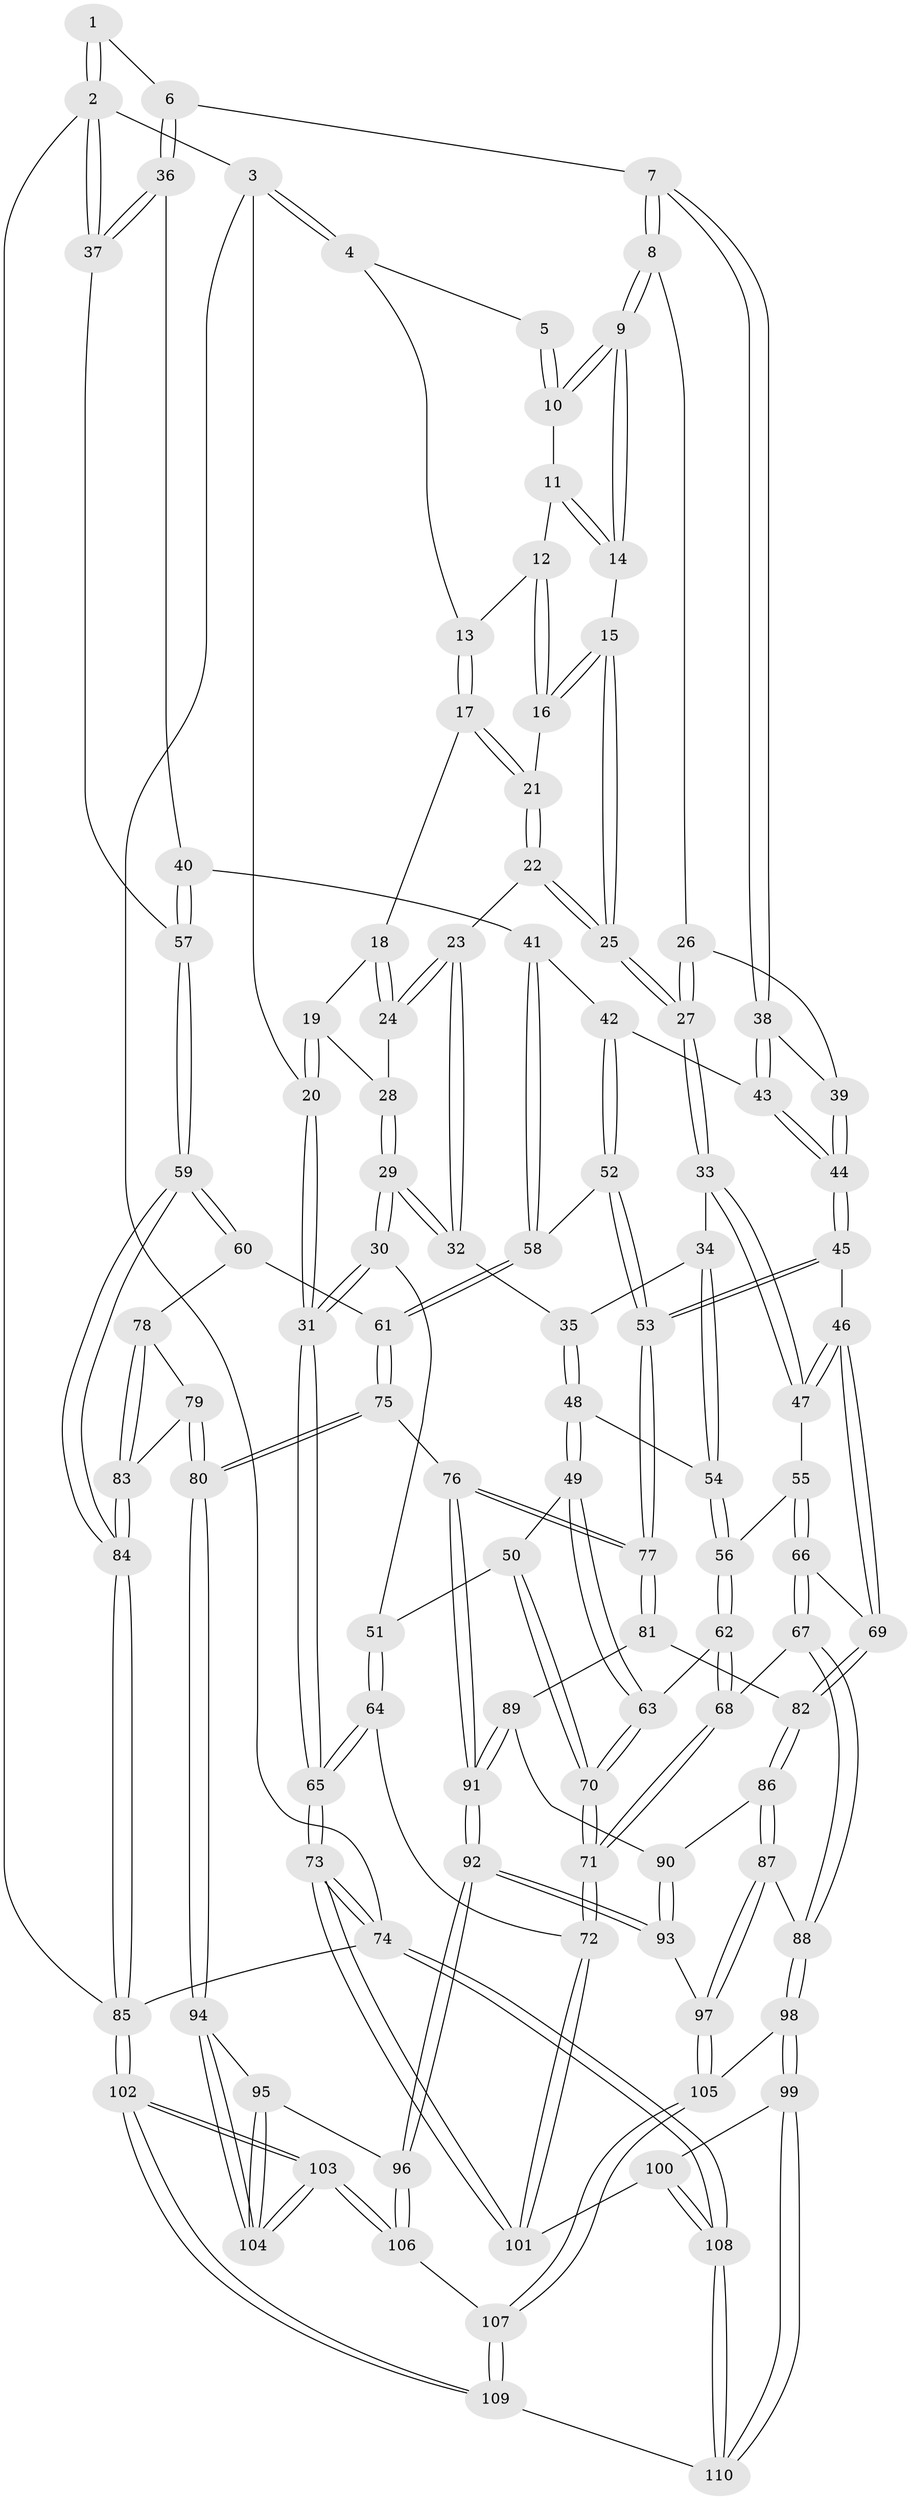 // coarse degree distribution, {4: 0.4603174603174603, 6: 0.031746031746031744, 5: 0.3333333333333333, 2: 0.031746031746031744, 3: 0.14285714285714285}
// Generated by graph-tools (version 1.1) at 2025/52/02/27/25 19:52:40]
// undirected, 110 vertices, 272 edges
graph export_dot {
graph [start="1"]
  node [color=gray90,style=filled];
  1 [pos="+0.6850954837390365+0"];
  2 [pos="+1+0"];
  3 [pos="+0+0"];
  4 [pos="+0.2105314668480669+0"];
  5 [pos="+0.6473472637883058+0"];
  6 [pos="+0.7888359654833395+0.17497641283683418"];
  7 [pos="+0.7560680686550728+0.19726429682775593"];
  8 [pos="+0.5643903345428635+0.13063479103285822"];
  9 [pos="+0.5632593167489125+0.12873973774682243"];
  10 [pos="+0.5576055116470473+0.04241367705235204"];
  11 [pos="+0.4021447131789429+0.042867690064122554"];
  12 [pos="+0.3342426375725437+0"];
  13 [pos="+0.27552088398870744+0"];
  14 [pos="+0.42382814536212443+0.1404730434567699"];
  15 [pos="+0.4172437274454022+0.14714605541390002"];
  16 [pos="+0.36094296724978825+0.11201283255756085"];
  17 [pos="+0.25801695497210403+0.11280692844560085"];
  18 [pos="+0.2518840750760704+0.11847147000295043"];
  19 [pos="+0.14166958748886405+0.15127410270844632"];
  20 [pos="+0+0"];
  21 [pos="+0.30035619577613576+0.14653776963073215"];
  22 [pos="+0.342220664639183+0.1949174111611885"];
  23 [pos="+0.23245973259924205+0.22439425588241846"];
  24 [pos="+0.23124564268141945+0.2175634270602584"];
  25 [pos="+0.37336983163699466+0.21941446752990962"];
  26 [pos="+0.5201234114071264+0.25792778309673936"];
  27 [pos="+0.3892773376439664+0.3045324836629075"];
  28 [pos="+0.14259483235611645+0.17668230919697597"];
  29 [pos="+0.10152136632101671+0.3334527226883965"];
  30 [pos="+0.04201025581606106+0.37629037644829577"];
  31 [pos="+0+0.35740282188273453"];
  32 [pos="+0.22413827433320616+0.3010209071419729"];
  33 [pos="+0.3832240420231991+0.31652043638808514"];
  34 [pos="+0.3643332025675999+0.32386038716552007"];
  35 [pos="+0.32571421510666815+0.328738223938083"];
  36 [pos="+0.9357932321461833+0.1787781472938649"];
  37 [pos="+1+0.016773384149819246"];
  38 [pos="+0.7435098176705071+0.23119712365190542"];
  39 [pos="+0.5553081386943125+0.28759793650625337"];
  40 [pos="+0.9024069616960448+0.39281784661961194"];
  41 [pos="+0.9017084452855652+0.39372779674404085"];
  42 [pos="+0.8143757698568447+0.3832838963475"];
  43 [pos="+0.7307495310426229+0.3252006653407942"];
  44 [pos="+0.6260996030377622+0.445186362448749"];
  45 [pos="+0.6250492853989132+0.4484403424328733"];
  46 [pos="+0.5574643976634289+0.4736632742030791"];
  47 [pos="+0.4630281132546043+0.4272954506306125"];
  48 [pos="+0.24823472383887096+0.4522278821625154"];
  49 [pos="+0.21981107578929163+0.47290942890756654"];
  50 [pos="+0.1380385488800149+0.4621675348479814"];
  51 [pos="+0.07326931314971824+0.4091043725713235"];
  52 [pos="+0.7828001535905997+0.4952199089182488"];
  53 [pos="+0.7079093860376356+0.5273989946327744"];
  54 [pos="+0.3330351476848067+0.46765497554780017"];
  55 [pos="+0.3736494185548961+0.5125275346717136"];
  56 [pos="+0.35096867668557025+0.5087135040211173"];
  57 [pos="+1+0.3912409537478648"];
  58 [pos="+0.907333117151925+0.4989141752897647"];
  59 [pos="+1+0.5702146078931194"];
  60 [pos="+0.9179606890285678+0.5087869598448043"];
  61 [pos="+0.9126914025214617+0.5062518877251724"];
  62 [pos="+0.2841962535898949+0.5496912334055716"];
  63 [pos="+0.2763607131900534+0.544097088090279"];
  64 [pos="+0.06835724014085724+0.6949778274031357"];
  65 [pos="+0+0.7076516025458977"];
  66 [pos="+0.41079954063168267+0.579792366176353"];
  67 [pos="+0.3566398174103983+0.6869538940886205"];
  68 [pos="+0.3010435099968969+0.6617025750137748"];
  69 [pos="+0.525151982690657+0.5504460902944283"];
  70 [pos="+0.1563821677484713+0.5960766990013564"];
  71 [pos="+0.14536272633297423+0.6919870249294104"];
  72 [pos="+0.13380722434832912+0.7022828254981643"];
  73 [pos="+0+1"];
  74 [pos="+0+1"];
  75 [pos="+0.8027694378150334+0.659076004240052"];
  76 [pos="+0.7417458946944481+0.6252980016357204"];
  77 [pos="+0.7233663766622869+0.5981393647689675"];
  78 [pos="+0.9197837989336052+0.5564363673366175"];
  79 [pos="+0.8837279209295202+0.7140988742821347"];
  80 [pos="+0.8454931163706265+0.7170250196125446"];
  81 [pos="+0.6026711654206001+0.6437791843111509"];
  82 [pos="+0.5255418102978262+0.5528163291332112"];
  83 [pos="+0.9539530860695616+0.7143923403582809"];
  84 [pos="+1+0.7487557903231912"];
  85 [pos="+1+1"];
  86 [pos="+0.49094740728645064+0.6955046469982806"];
  87 [pos="+0.44722516792262346+0.7206798457421854"];
  88 [pos="+0.3881262146868445+0.7314201793020023"];
  89 [pos="+0.5961365429023516+0.6632350083794342"];
  90 [pos="+0.5504751483293479+0.7034777618829732"];
  91 [pos="+0.6639087572466033+0.7270248633196508"];
  92 [pos="+0.6411630922689131+0.8174072862452699"];
  93 [pos="+0.637117285205983+0.8169070794787663"];
  94 [pos="+0.8412801309589085+0.7266656965397765"];
  95 [pos="+0.7305766398272641+0.8329149348110132"];
  96 [pos="+0.6644437965058118+0.8351364190187229"];
  97 [pos="+0.5690619619500004+0.8365589581166757"];
  98 [pos="+0.35859740626281644+0.8704895523560743"];
  99 [pos="+0.34200131160480507+0.8822503251725927"];
  100 [pos="+0.25382159810912586+0.8749848404421483"];
  101 [pos="+0.17221664323914035+0.8260492048507874"];
  102 [pos="+1+1"];
  103 [pos="+1+1"];
  104 [pos="+0.9441751602147217+1"];
  105 [pos="+0.48169287660509635+0.9112077681504107"];
  106 [pos="+0.6586133612655927+0.894135394863225"];
  107 [pos="+0.5804999054430804+1"];
  108 [pos="+0+1"];
  109 [pos="+0.598710611513423+1"];
  110 [pos="+0.32146767088027767+1"];
  1 -- 2;
  1 -- 2;
  1 -- 6;
  2 -- 3;
  2 -- 37;
  2 -- 37;
  2 -- 85;
  3 -- 4;
  3 -- 4;
  3 -- 20;
  3 -- 74;
  4 -- 5;
  4 -- 13;
  5 -- 10;
  5 -- 10;
  6 -- 7;
  6 -- 36;
  6 -- 36;
  7 -- 8;
  7 -- 8;
  7 -- 38;
  7 -- 38;
  8 -- 9;
  8 -- 9;
  8 -- 26;
  9 -- 10;
  9 -- 10;
  9 -- 14;
  9 -- 14;
  10 -- 11;
  11 -- 12;
  11 -- 14;
  11 -- 14;
  12 -- 13;
  12 -- 16;
  12 -- 16;
  13 -- 17;
  13 -- 17;
  14 -- 15;
  15 -- 16;
  15 -- 16;
  15 -- 25;
  15 -- 25;
  16 -- 21;
  17 -- 18;
  17 -- 21;
  17 -- 21;
  18 -- 19;
  18 -- 24;
  18 -- 24;
  19 -- 20;
  19 -- 20;
  19 -- 28;
  20 -- 31;
  20 -- 31;
  21 -- 22;
  21 -- 22;
  22 -- 23;
  22 -- 25;
  22 -- 25;
  23 -- 24;
  23 -- 24;
  23 -- 32;
  23 -- 32;
  24 -- 28;
  25 -- 27;
  25 -- 27;
  26 -- 27;
  26 -- 27;
  26 -- 39;
  27 -- 33;
  27 -- 33;
  28 -- 29;
  28 -- 29;
  29 -- 30;
  29 -- 30;
  29 -- 32;
  29 -- 32;
  30 -- 31;
  30 -- 31;
  30 -- 51;
  31 -- 65;
  31 -- 65;
  32 -- 35;
  33 -- 34;
  33 -- 47;
  33 -- 47;
  34 -- 35;
  34 -- 54;
  34 -- 54;
  35 -- 48;
  35 -- 48;
  36 -- 37;
  36 -- 37;
  36 -- 40;
  37 -- 57;
  38 -- 39;
  38 -- 43;
  38 -- 43;
  39 -- 44;
  39 -- 44;
  40 -- 41;
  40 -- 57;
  40 -- 57;
  41 -- 42;
  41 -- 58;
  41 -- 58;
  42 -- 43;
  42 -- 52;
  42 -- 52;
  43 -- 44;
  43 -- 44;
  44 -- 45;
  44 -- 45;
  45 -- 46;
  45 -- 53;
  45 -- 53;
  46 -- 47;
  46 -- 47;
  46 -- 69;
  46 -- 69;
  47 -- 55;
  48 -- 49;
  48 -- 49;
  48 -- 54;
  49 -- 50;
  49 -- 63;
  49 -- 63;
  50 -- 51;
  50 -- 70;
  50 -- 70;
  51 -- 64;
  51 -- 64;
  52 -- 53;
  52 -- 53;
  52 -- 58;
  53 -- 77;
  53 -- 77;
  54 -- 56;
  54 -- 56;
  55 -- 56;
  55 -- 66;
  55 -- 66;
  56 -- 62;
  56 -- 62;
  57 -- 59;
  57 -- 59;
  58 -- 61;
  58 -- 61;
  59 -- 60;
  59 -- 60;
  59 -- 84;
  59 -- 84;
  60 -- 61;
  60 -- 78;
  61 -- 75;
  61 -- 75;
  62 -- 63;
  62 -- 68;
  62 -- 68;
  63 -- 70;
  63 -- 70;
  64 -- 65;
  64 -- 65;
  64 -- 72;
  65 -- 73;
  65 -- 73;
  66 -- 67;
  66 -- 67;
  66 -- 69;
  67 -- 68;
  67 -- 88;
  67 -- 88;
  68 -- 71;
  68 -- 71;
  69 -- 82;
  69 -- 82;
  70 -- 71;
  70 -- 71;
  71 -- 72;
  71 -- 72;
  72 -- 101;
  72 -- 101;
  73 -- 74;
  73 -- 74;
  73 -- 101;
  73 -- 101;
  74 -- 108;
  74 -- 108;
  74 -- 85;
  75 -- 76;
  75 -- 80;
  75 -- 80;
  76 -- 77;
  76 -- 77;
  76 -- 91;
  76 -- 91;
  77 -- 81;
  77 -- 81;
  78 -- 79;
  78 -- 83;
  78 -- 83;
  79 -- 80;
  79 -- 80;
  79 -- 83;
  80 -- 94;
  80 -- 94;
  81 -- 82;
  81 -- 89;
  82 -- 86;
  82 -- 86;
  83 -- 84;
  83 -- 84;
  84 -- 85;
  84 -- 85;
  85 -- 102;
  85 -- 102;
  86 -- 87;
  86 -- 87;
  86 -- 90;
  87 -- 88;
  87 -- 97;
  87 -- 97;
  88 -- 98;
  88 -- 98;
  89 -- 90;
  89 -- 91;
  89 -- 91;
  90 -- 93;
  90 -- 93;
  91 -- 92;
  91 -- 92;
  92 -- 93;
  92 -- 93;
  92 -- 96;
  92 -- 96;
  93 -- 97;
  94 -- 95;
  94 -- 104;
  94 -- 104;
  95 -- 96;
  95 -- 104;
  95 -- 104;
  96 -- 106;
  96 -- 106;
  97 -- 105;
  97 -- 105;
  98 -- 99;
  98 -- 99;
  98 -- 105;
  99 -- 100;
  99 -- 110;
  99 -- 110;
  100 -- 101;
  100 -- 108;
  100 -- 108;
  102 -- 103;
  102 -- 103;
  102 -- 109;
  102 -- 109;
  103 -- 104;
  103 -- 104;
  103 -- 106;
  103 -- 106;
  105 -- 107;
  105 -- 107;
  106 -- 107;
  107 -- 109;
  107 -- 109;
  108 -- 110;
  108 -- 110;
  109 -- 110;
}
